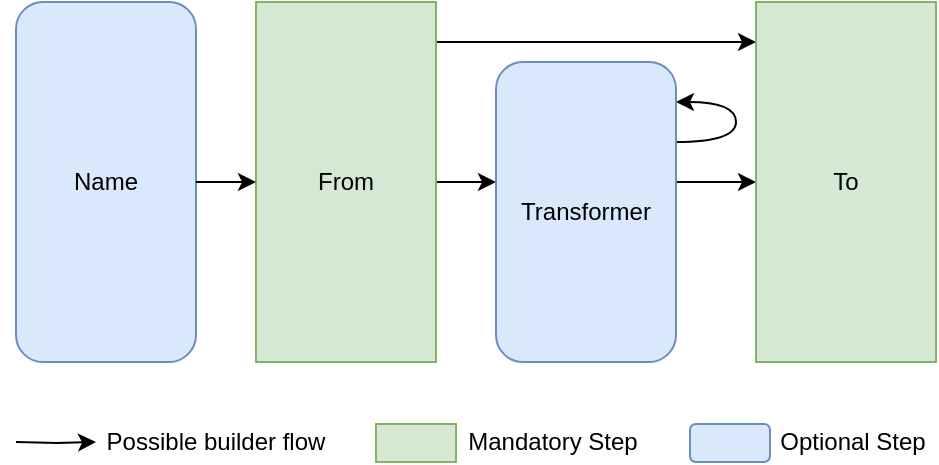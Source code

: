 <mxfile version="21.2.1">
  <diagram id="5k1DeoOOZsGGm3edqEcq" name="Page-1">
    <mxGraphModel dx="989" dy="530" grid="1" gridSize="10" guides="1" tooltips="1" connect="1" arrows="1" fold="1" page="1" pageScale="1" pageWidth="1169" pageHeight="827" math="0" shadow="0">
      <root>
        <mxCell id="0" />
        <mxCell id="1" parent="0" />
        <mxCell id="RJTvIQEwtNmMsbXSXZvk-21" style="edgeStyle=orthogonalEdgeStyle;rounded=0;orthogonalLoop=1;jettySize=auto;html=1;exitX=1;exitY=0.5;exitDx=0;exitDy=0;" parent="1" source="RJTvIQEwtNmMsbXSXZvk-7" target="RJTvIQEwtNmMsbXSXZvk-13" edge="1">
          <mxGeometry relative="1" as="geometry">
            <Array as="points">
              <mxPoint x="240" y="160" />
            </Array>
          </mxGeometry>
        </mxCell>
        <mxCell id="pgNd5S4-SN-gIO5HQWHf-8" style="edgeStyle=orthogonalEdgeStyle;rounded=0;orthogonalLoop=1;jettySize=auto;html=1;entryX=0;entryY=0.4;entryDx=0;entryDy=0;entryPerimeter=0;" edge="1" parent="1" source="RJTvIQEwtNmMsbXSXZvk-7" target="RJTvIQEwtNmMsbXSXZvk-10">
          <mxGeometry relative="1" as="geometry" />
        </mxCell>
        <mxCell id="RJTvIQEwtNmMsbXSXZvk-7" value="From" style="rounded=0;whiteSpace=wrap;html=1;labelBackgroundColor=none;fillColor=#d5e8d4;strokeColor=#82b366;" parent="1" vertex="1">
          <mxGeometry x="150" y="140" width="90" height="180" as="geometry" />
        </mxCell>
        <mxCell id="RJTvIQEwtNmMsbXSXZvk-32" style="edgeStyle=orthogonalEdgeStyle;orthogonalLoop=1;jettySize=auto;html=1;entryX=1;entryY=0.25;entryDx=0;entryDy=0;curved=1;" parent="1" edge="1">
          <mxGeometry relative="1" as="geometry">
            <mxPoint x="360" y="190" as="targetPoint" />
            <mxPoint x="360" y="210" as="sourcePoint" />
            <Array as="points">
              <mxPoint x="390" y="210" />
              <mxPoint x="390" y="190" />
            </Array>
          </mxGeometry>
        </mxCell>
        <mxCell id="pgNd5S4-SN-gIO5HQWHf-9" style="edgeStyle=orthogonalEdgeStyle;rounded=0;orthogonalLoop=1;jettySize=auto;html=1;entryX=0;entryY=0.5;entryDx=0;entryDy=0;" edge="1" parent="1" source="RJTvIQEwtNmMsbXSXZvk-10" target="RJTvIQEwtNmMsbXSXZvk-13">
          <mxGeometry relative="1" as="geometry">
            <Array as="points">
              <mxPoint x="390" y="230" />
              <mxPoint x="390" y="230" />
            </Array>
          </mxGeometry>
        </mxCell>
        <mxCell id="RJTvIQEwtNmMsbXSXZvk-10" value="Transformer" style="rounded=1;whiteSpace=wrap;html=1;fillColor=#dae8fc;strokeColor=#6c8ebf;" parent="1" vertex="1">
          <mxGeometry x="270" y="170" width="90" height="150" as="geometry" />
        </mxCell>
        <mxCell id="RJTvIQEwtNmMsbXSXZvk-13" value="To" style="rounded=0;whiteSpace=wrap;html=1;labelBackgroundColor=none;fillColor=#d5e8d4;strokeColor=#82b366;" parent="1" vertex="1">
          <mxGeometry x="400" y="140" width="90" height="180" as="geometry" />
        </mxCell>
        <mxCell id="RJTvIQEwtNmMsbXSXZvk-15" value="" style="rounded=1;whiteSpace=wrap;html=1;fillColor=#dae8fc;strokeColor=#6c8ebf;" parent="1" vertex="1">
          <mxGeometry x="367" y="351" width="40" height="19" as="geometry" />
        </mxCell>
        <mxCell id="RJTvIQEwtNmMsbXSXZvk-16" value="" style="rounded=0;whiteSpace=wrap;html=1;labelBackgroundColor=none;fillColor=#d5e8d4;strokeColor=#82b366;" parent="1" vertex="1">
          <mxGeometry x="210" y="351" width="40" height="19" as="geometry" />
        </mxCell>
        <mxCell id="RJTvIQEwtNmMsbXSXZvk-17" style="edgeStyle=orthogonalEdgeStyle;rounded=0;orthogonalLoop=1;jettySize=auto;html=1;exitX=1;exitY=0.5;exitDx=0;exitDy=0;" parent="1" edge="1">
          <mxGeometry relative="1" as="geometry">
            <mxPoint x="30" y="360" as="sourcePoint" />
            <mxPoint x="70" y="360" as="targetPoint" />
          </mxGeometry>
        </mxCell>
        <mxCell id="RJTvIQEwtNmMsbXSXZvk-18" value="Possible builder flow" style="text;html=1;strokeColor=none;fillColor=none;align=center;verticalAlign=middle;whiteSpace=wrap;rounded=0;labelBackgroundColor=none;" parent="1" vertex="1">
          <mxGeometry x="70" y="350" width="120" height="20" as="geometry" />
        </mxCell>
        <mxCell id="RJTvIQEwtNmMsbXSXZvk-19" value="Mandatory Step" style="text;html=1;strokeColor=none;fillColor=none;align=center;verticalAlign=middle;whiteSpace=wrap;rounded=0;labelBackgroundColor=none;" parent="1" vertex="1">
          <mxGeometry x="252" y="350" width="93" height="20" as="geometry" />
        </mxCell>
        <mxCell id="RJTvIQEwtNmMsbXSXZvk-20" value="Optional Step" style="text;html=1;strokeColor=none;fillColor=none;align=center;verticalAlign=middle;whiteSpace=wrap;rounded=0;labelBackgroundColor=none;" parent="1" vertex="1">
          <mxGeometry x="407" y="350" width="83" height="20" as="geometry" />
        </mxCell>
        <mxCell id="drLUvdHantv8vsGJUyKh-3" value="Name" style="rounded=1;whiteSpace=wrap;html=1;fillColor=#dae8fc;strokeColor=#6c8ebf;" parent="1" vertex="1">
          <mxGeometry x="30" y="140" width="90" height="180" as="geometry" />
        </mxCell>
        <mxCell id="drLUvdHantv8vsGJUyKh-4" value="" style="endArrow=classic;html=1;exitX=1;exitY=0.5;exitDx=0;exitDy=0;entryX=0;entryY=0.5;entryDx=0;entryDy=0;" parent="1" source="drLUvdHantv8vsGJUyKh-3" target="RJTvIQEwtNmMsbXSXZvk-7" edge="1">
          <mxGeometry width="50" height="50" relative="1" as="geometry">
            <mxPoint x="310" y="360" as="sourcePoint" />
            <mxPoint x="360" y="310" as="targetPoint" />
          </mxGeometry>
        </mxCell>
      </root>
    </mxGraphModel>
  </diagram>
</mxfile>
